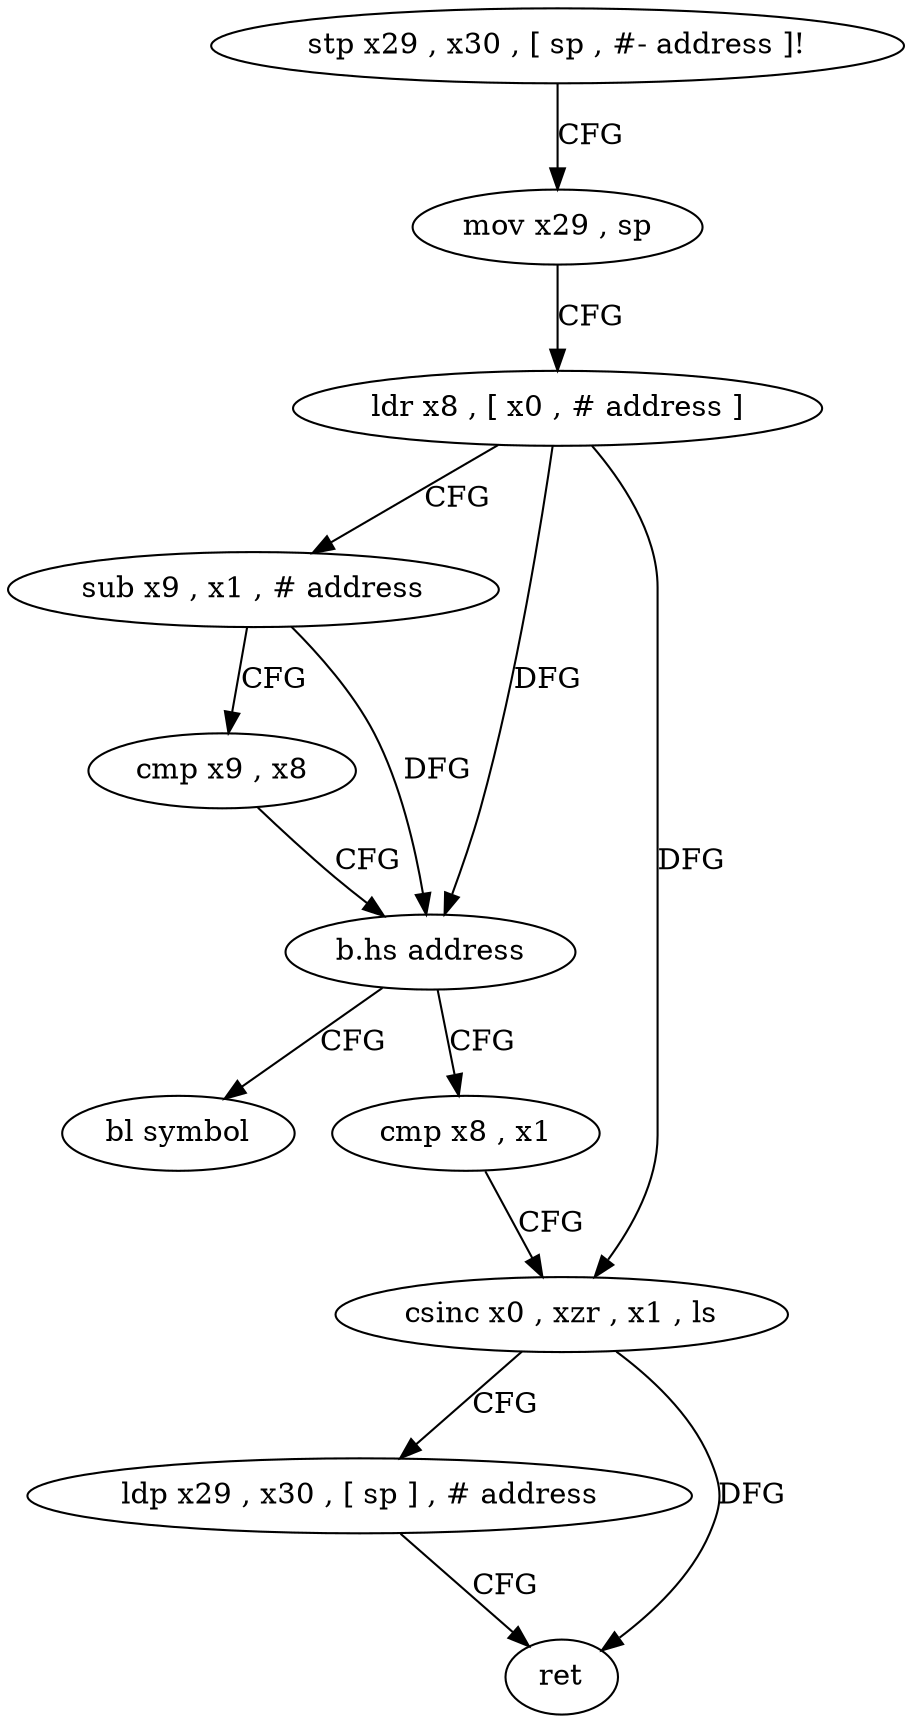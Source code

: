 digraph "func" {
"139052" [label = "stp x29 , x30 , [ sp , #- address ]!" ]
"139056" [label = "mov x29 , sp" ]
"139060" [label = "ldr x8 , [ x0 , # address ]" ]
"139064" [label = "sub x9 , x1 , # address" ]
"139068" [label = "cmp x9 , x8" ]
"139072" [label = "b.hs address" ]
"139092" [label = "bl symbol" ]
"139076" [label = "cmp x8 , x1" ]
"139080" [label = "csinc x0 , xzr , x1 , ls" ]
"139084" [label = "ldp x29 , x30 , [ sp ] , # address" ]
"139088" [label = "ret" ]
"139052" -> "139056" [ label = "CFG" ]
"139056" -> "139060" [ label = "CFG" ]
"139060" -> "139064" [ label = "CFG" ]
"139060" -> "139072" [ label = "DFG" ]
"139060" -> "139080" [ label = "DFG" ]
"139064" -> "139068" [ label = "CFG" ]
"139064" -> "139072" [ label = "DFG" ]
"139068" -> "139072" [ label = "CFG" ]
"139072" -> "139092" [ label = "CFG" ]
"139072" -> "139076" [ label = "CFG" ]
"139076" -> "139080" [ label = "CFG" ]
"139080" -> "139084" [ label = "CFG" ]
"139080" -> "139088" [ label = "DFG" ]
"139084" -> "139088" [ label = "CFG" ]
}
